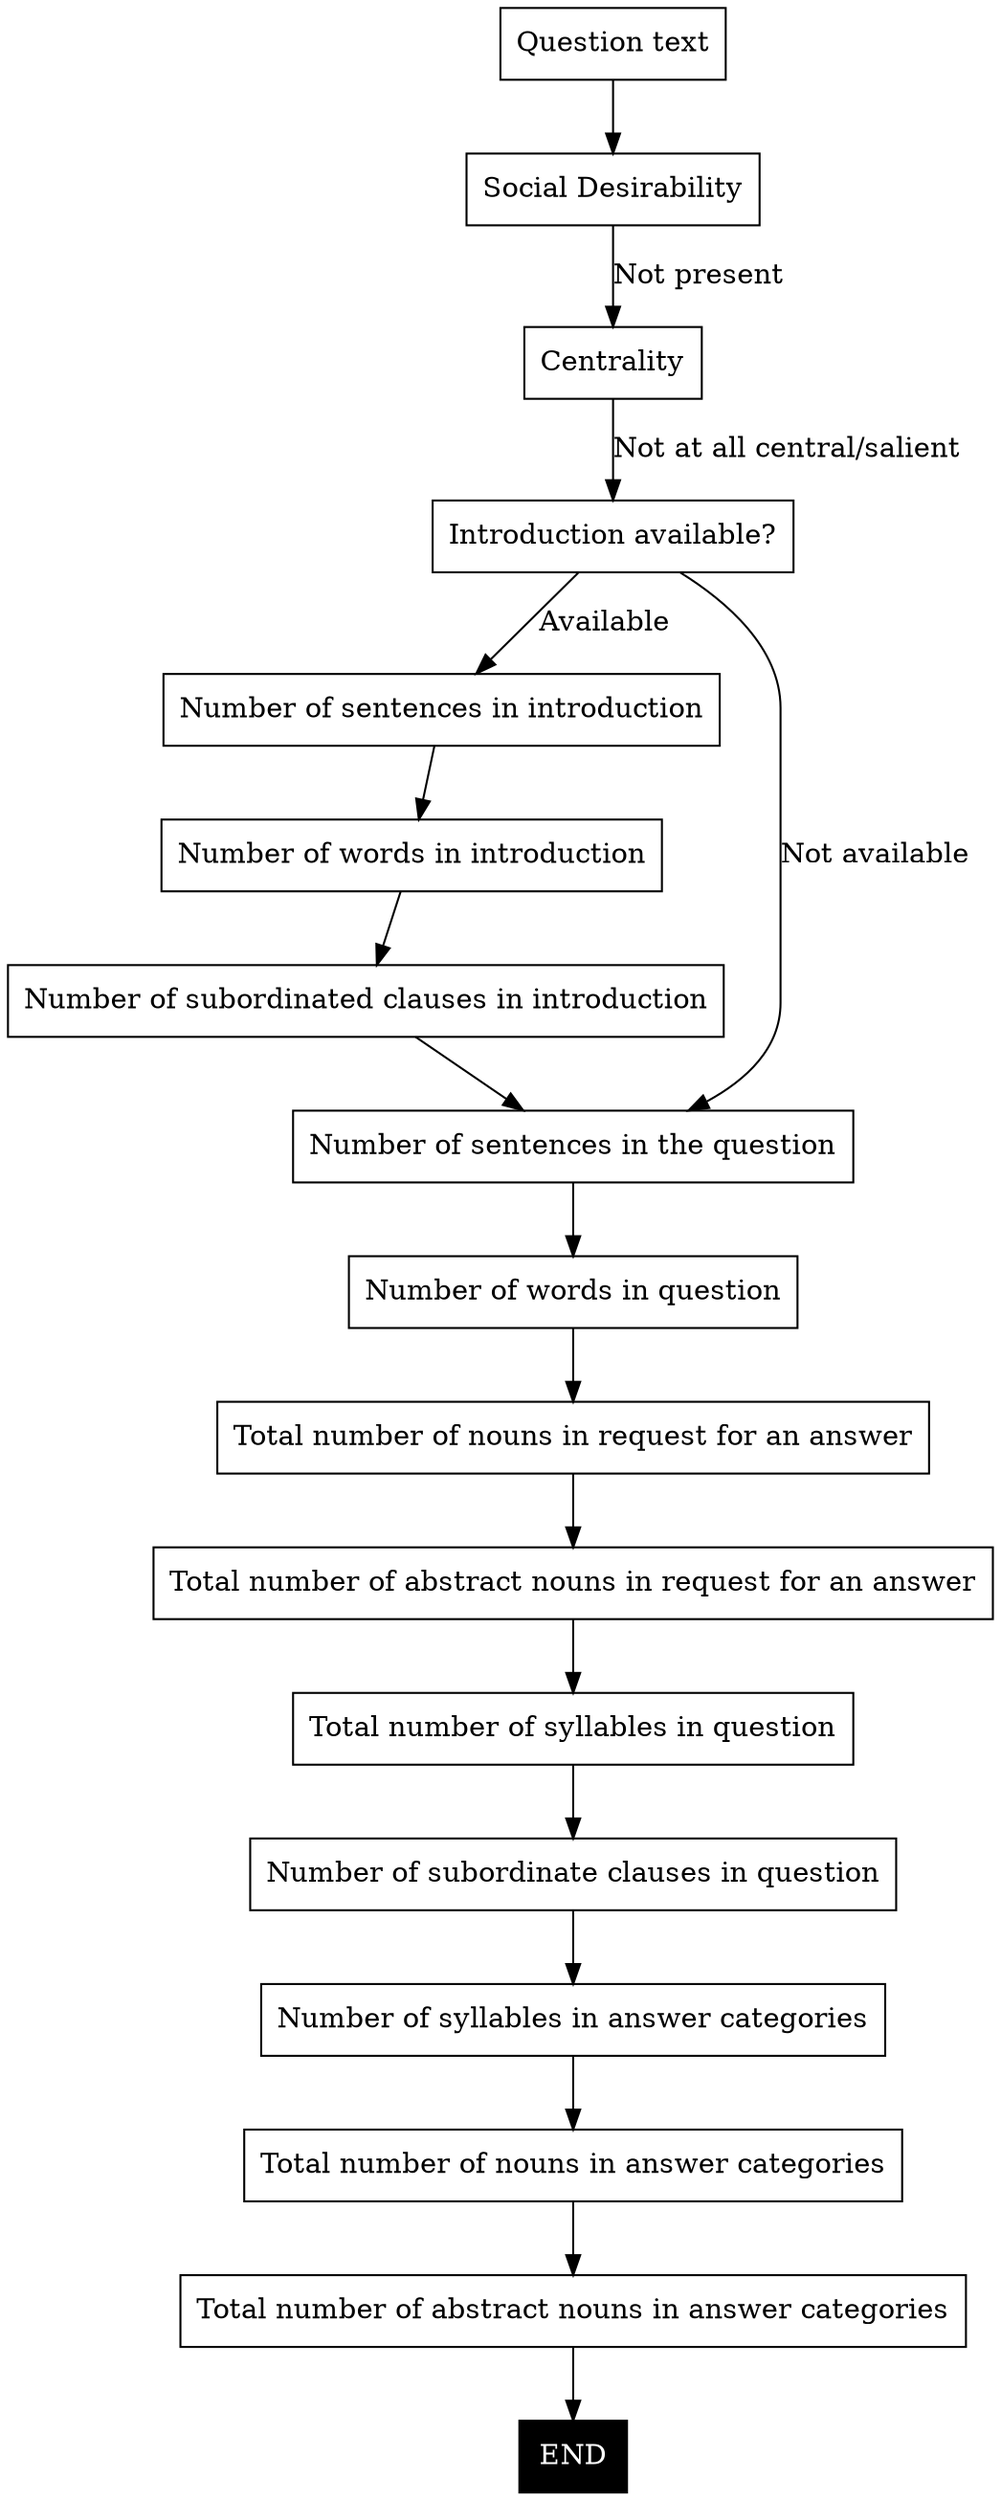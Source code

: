 digraph "Linguistic characteristics" {
	graph [rankdir = "TB"];
	ratio = auto;
	"Question text" [shape = box];

	{rank = sink; 
            "END" [style=filled, color=black, fontcolor=white, shape = box]; };
"Social Desirability" [label = "Social Desirability" shape = box 
                        URL="/admin/sqp/characteristic/16/"];
	"Question text" -> "Social Desirability" [label = "",
                        URL="/admin/sqp/branch/1/"];
	"Centrality" [label = "Centrality" shape = box 
                        URL="/admin/sqp/characteristic/17/"];
	"Social Desirability" -> "Centrality" [label = "Not present",
                        URL="/admin/sqp/branch/2/"];
	"Introduction available?" [label = "Introduction available?" shape = box 
                        URL="/admin/sqp/characteristic/1/"];
	"Centrality" -> "Introduction available?" [label = "Not at all central/salient",
                        URL="/admin/sqp/branch/5/"];
	"Number of sentences in introduction" [label = "Number of sentences in introduction" shape = box 
                        URL="/admin/sqp/characteristic/4/"];
	"Introduction available?" -> "Number of sentences in introduction" [label = "Available",
                        URL="/admin/sqp/branch/10/"];
	"Number of words in introduction" [label = "Number of words in introduction" shape = box 
                        URL="/admin/sqp/characteristic/3/"];
	"Number of sentences in introduction" -> "Number of words in introduction" [label = "",
                        URL="/admin/sqp/branch/12/"];
	"Number of subordinated clauses in introduction" [label = "Number of subordinated clauses in introduction" shape = box 
                        URL="/admin/sqp/characteristic/6/"];
	"Number of words in introduction" -> "Number of subordinated clauses in introduction" [label = "",
                        URL="/admin/sqp/branch/14/"];
	"Number of sentences in the question" [label = "Number of sentences in the question" shape = box 
                        URL="/admin/sqp/characteristic/8/"];
	"Number of subordinated clauses in introduction" -> "Number of sentences in the question" [label = "",
                        URL="/admin/sqp/branch/15/"];
	"Number of words in question" [label = "Number of words in question" shape = box 
                        URL="/admin/sqp/characteristic/9/"];
	"Number of sentences in the question" -> "Number of words in question" [label = "",
                        URL="/admin/sqp/branch/13/"];
	"Total number of nouns in request for an answer" [label = "Total number of nouns in request for an answer" shape = box 
                        URL="/admin/sqp/characteristic/12/"];
	"Number of words in question" -> "Total number of nouns in request for an answer" [label = "",
                        URL="/admin/sqp/branch/16/"];
	"Total number of abstract nouns in request for an answer" [label = "Total number of abstract nouns in request for an answer" shape = box 
                        URL="/admin/sqp/characteristic/13/"];
	"Total number of nouns in request for an answer" -> "Total number of abstract nouns in request for an answer" [label = "",
                        URL="/admin/sqp/branch/20/"];
	"Total number of syllables in question" [label = "Total number of syllables in question" shape = box 
                        URL="/admin/sqp/characteristic/10/"];
	"Total number of abstract nouns in request for an answer" -> "Total number of syllables in question" [label = "",
                        URL="/admin/sqp/branch/22/"];
	"Number of subordinate clauses in question" [label = "Number of subordinate clauses in question" shape = box 
                        URL="/admin/sqp/characteristic/11/"];
	"Total number of syllables in question" -> "Number of subordinate clauses in question" [label = "",
                        URL="/admin/sqp/branch/17/"];
	"Number of syllables in answer categories" [label = "Number of syllables in answer categories" shape = box 
                        URL="/admin/sqp/characteristic/15/"];
	"Number of subordinate clauses in question" -> "Number of syllables in answer categories" [label = "",
                        URL="/admin/sqp/branch/19/"];
	"Total number of nouns in answer categories" [label = "Total number of nouns in answer categories" shape = box 
                        URL="/admin/sqp/characteristic/18/"];
	"Number of syllables in answer categories" -> "Total number of nouns in answer categories" [label = "",
                        URL="/admin/sqp/branch/18/"];
	"Total number of abstract nouns in answer categories" [label = "Total number of abstract nouns in answer categories" shape = box 
                        URL="/admin/sqp/characteristic/19/"];
	"Total number of nouns in answer categories" -> "Total number of abstract nouns in answer categories" [label = "",
                        URL="/admin/sqp/branch/21/"];
	"Total number of abstract nouns in answer categories" -> "END" [label = "",
                        URL="/admin/sqp/branch/add/"];
	"Number of sentences in the question" [label = "Number of sentences in the question" shape = box 
                        URL="/admin/sqp/characteristic/8/"];
	"Introduction available?" -> "Number of sentences in the question" [label = "Not available",
                        URL="/admin/sqp/branch/11/"];
}